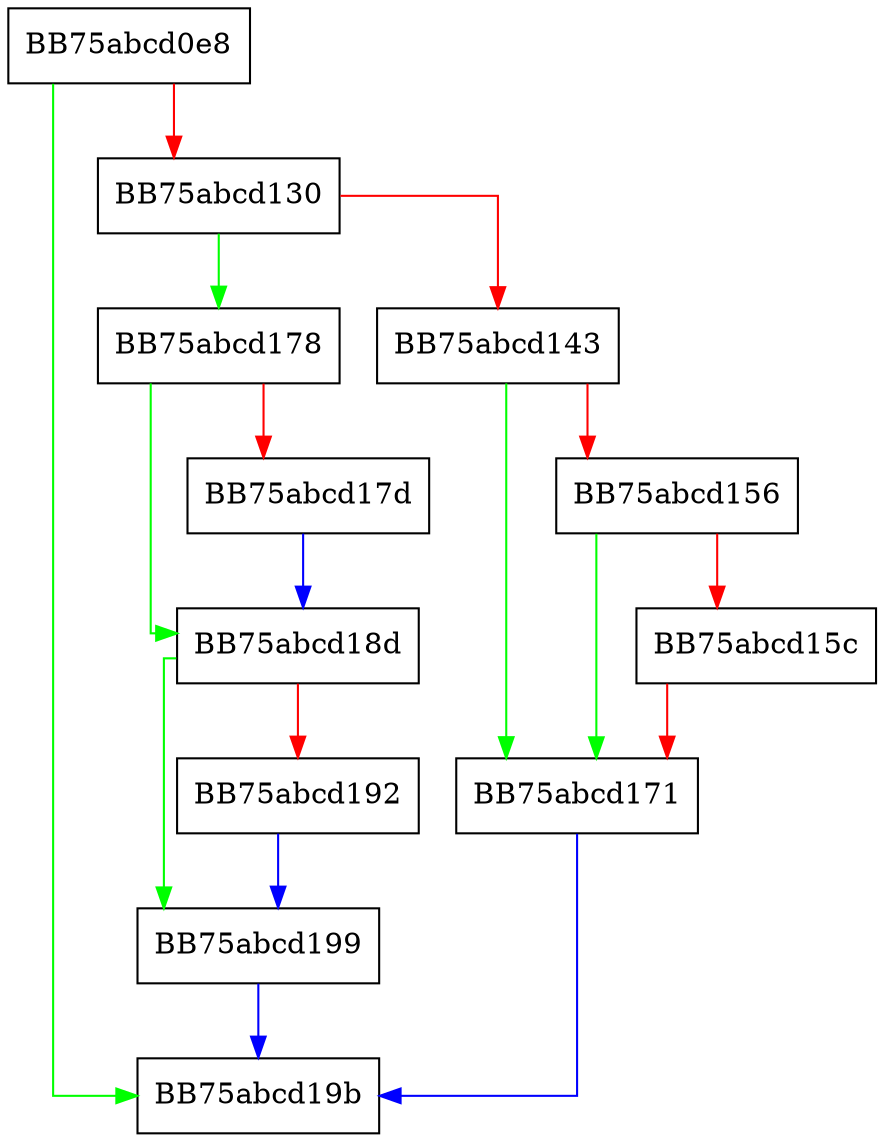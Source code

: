 digraph QueryDiskGeometry {
  node [shape="box"];
  graph [splines=ortho];
  BB75abcd0e8 -> BB75abcd19b [color="green"];
  BB75abcd0e8 -> BB75abcd130 [color="red"];
  BB75abcd130 -> BB75abcd178 [color="green"];
  BB75abcd130 -> BB75abcd143 [color="red"];
  BB75abcd143 -> BB75abcd171 [color="green"];
  BB75abcd143 -> BB75abcd156 [color="red"];
  BB75abcd156 -> BB75abcd171 [color="green"];
  BB75abcd156 -> BB75abcd15c [color="red"];
  BB75abcd15c -> BB75abcd171 [color="red"];
  BB75abcd171 -> BB75abcd19b [color="blue"];
  BB75abcd178 -> BB75abcd18d [color="green"];
  BB75abcd178 -> BB75abcd17d [color="red"];
  BB75abcd17d -> BB75abcd18d [color="blue"];
  BB75abcd18d -> BB75abcd199 [color="green"];
  BB75abcd18d -> BB75abcd192 [color="red"];
  BB75abcd192 -> BB75abcd199 [color="blue"];
  BB75abcd199 -> BB75abcd19b [color="blue"];
}